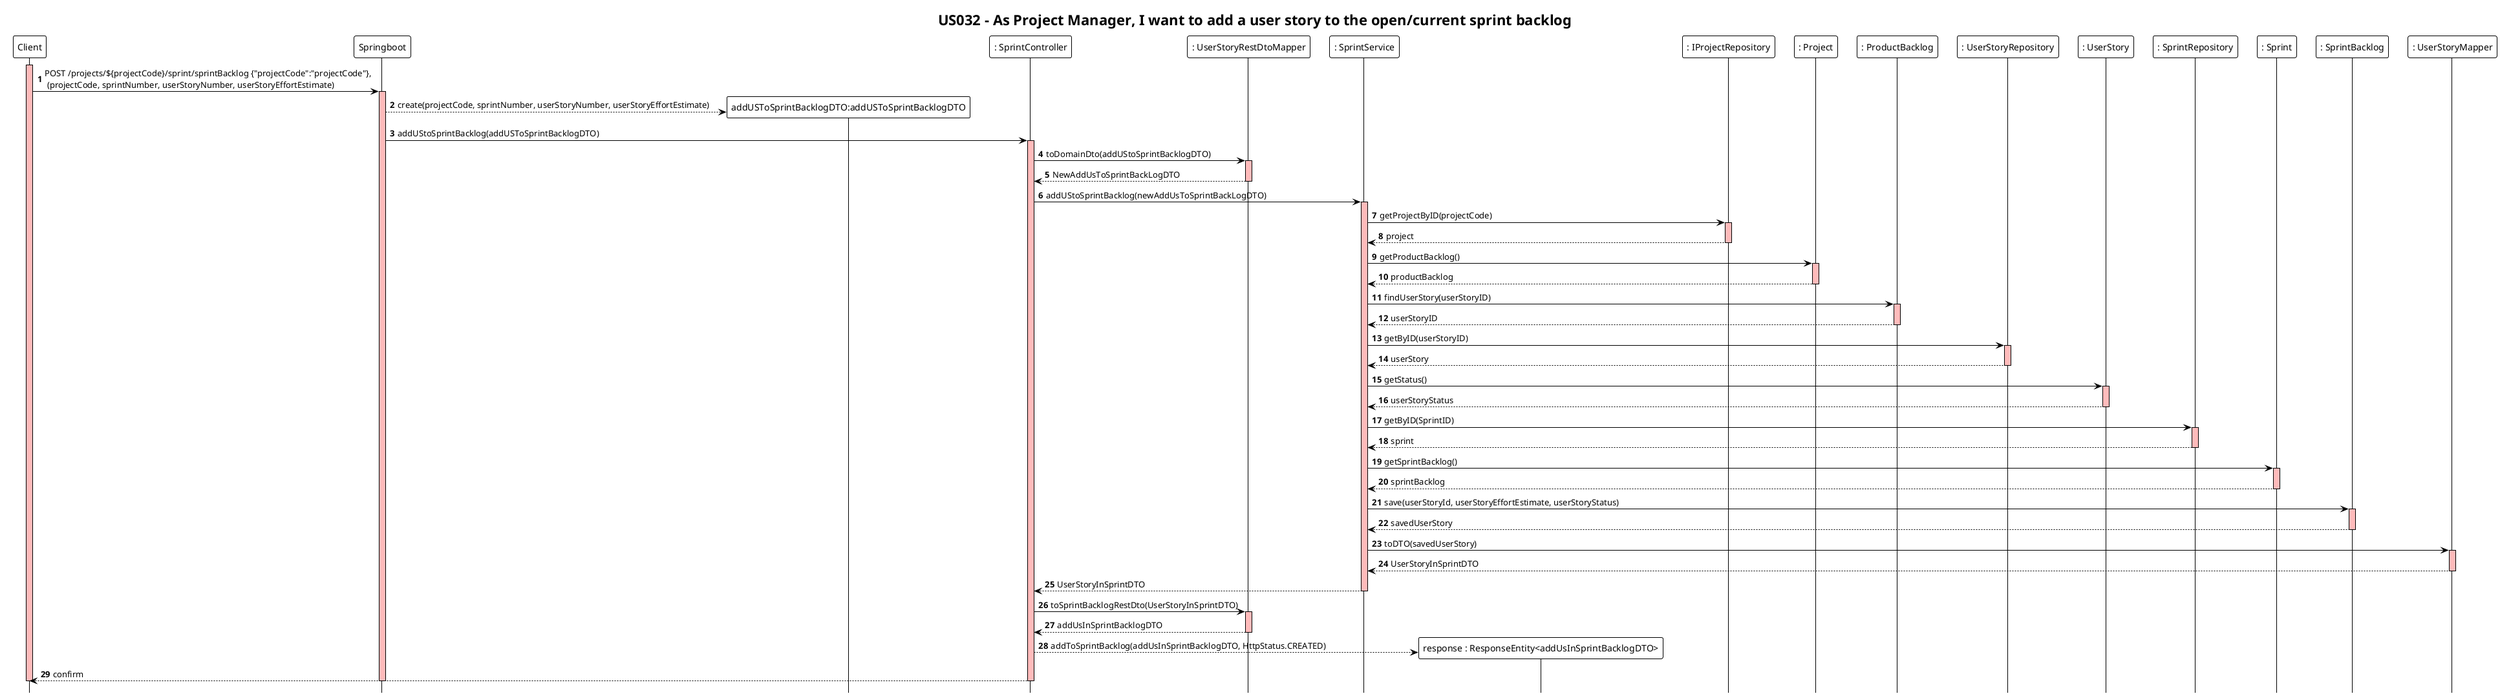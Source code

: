 @startuml
!theme plain
hide footbox
autonumber
title "US032 - As Project Manager, I want to add a user story to the open/current sprint backlog"

participant Client
participant Springboot
participant "addUSToSprintBacklogDTO:addUSToSprintBacklogDTO" as dto
participant ": SprintController" as Controller
participant ": UserStoryRestDtoMapper" as UserStoryRestDtoMapper
participant ": SprintService" as Services
participant "response : ResponseEntity<addUsInSprintBacklogDTO>" as response
participant ": IProjectRepository" as IProjectRepository
participant ": Project" as Project
participant ": ProductBacklog" as ProductBacklog
participant ": UserStoryRepository" as UserStoryRepository
participant ": UserStory" as UserStory
'participant ": UserStoryJpaRepository" as UserStoryJpaRepository
participant ": SprintRepository" as SprintRepository
participant ": Sprint" as Sprint
participant ": SprintBacklog" as SprintBacklog
participant ": UserStoryMapper" as UserStoryMapper

activate Client #FFBBBB
Client -> Springboot : POST /projects/${projectCode}/sprint/sprintBacklog {"projectCode":"projectCode"},\n (projectCode, sprintNumber, userStoryNumber, userStoryEffortEstimate)

activate Springboot #FFBBBB
Springboot --> dto ** : create(projectCode, sprintNumber, userStoryNumber, userStoryEffortEstimate)
Springboot -> Controller : addUStoSprintBacklog(addUSToSprintBacklogDTO)
activate Controller #FFBBBB
Controller -> UserStoryRestDtoMapper : toDomainDto(addUStoSprintBacklogDTO)
activate UserStoryRestDtoMapper #FFBBBB
UserStoryRestDtoMapper --> Controller : NewAddUsToSprintBackLogDTO
deactivate UserStoryRestDtoMapper
Controller -> Services : addUStoSprintBacklog(newAddUsToSprintBackLogDTO)
activate Services #FFBBBB

Services -> IProjectRepository : getProjectByID(projectCode)
activate IProjectRepository #FFBBBB
IProjectRepository --> Services : project
deactivate IProjectRepository

Services -> Project : getProductBacklog()
activate Project #FFBBBB
Project --> Services : productBacklog
deactivate Project

Services -> ProductBacklog : findUserStory(userStoryID)
activate ProductBacklog #FFBBBB
ProductBacklog --> Services : userStoryID
deactivate ProductBacklog

Services -> UserStoryRepository : getByID(userStoryID)
activate UserStoryRepository #FFBBBB
UserStoryRepository --> Services : userStory
deactivate UserStoryRepository

Services -> UserStory : getStatus()
activate UserStory #FFBBBB
UserStory --> Services : userStoryStatus
deactivate UserStory

Services -> SprintRepository : getByID(SprintID)
activate SprintRepository #FFBBBB
SprintRepository --> Services : sprint
deactivate SprintRepository

Services -> Sprint : getSprintBacklog()
activate Sprint #FFBBBB
Sprint --> Services : sprintBacklog
deactivate Sprint

Services -> SprintBacklog : save(userStoryId, userStoryEffortEstimate, userStoryStatus)
activate SprintBacklog #FFBBBB
SprintBacklog --> Services : savedUserStory
deactivate SprintBacklog

Services -> UserStoryMapper : toDTO(savedUserStory)
activate UserStoryMapper #FFBBBB
UserStoryMapper --> Services : UserStoryInSprintDTO
deactivate UserStoryMapper

Services --> Controller : UserStoryInSprintDTO
deactivate Services

Controller -> UserStoryRestDtoMapper : toSprintBacklogRestDto(UserStoryInSprintDTO)
activate UserStoryRestDtoMapper #FFBBBB
UserStoryRestDtoMapper --> Controller : addUsInSprintBacklogDTO
deactivate UserStoryRestDtoMapper
Controller --> response ** : addToSprintBacklog(addUsInSprintBacklogDTO, HttpStatus.CREATED)

Controller --> Client: confirm
deactivate Controller
deactivate Springboot

deactivate Client

@enduml